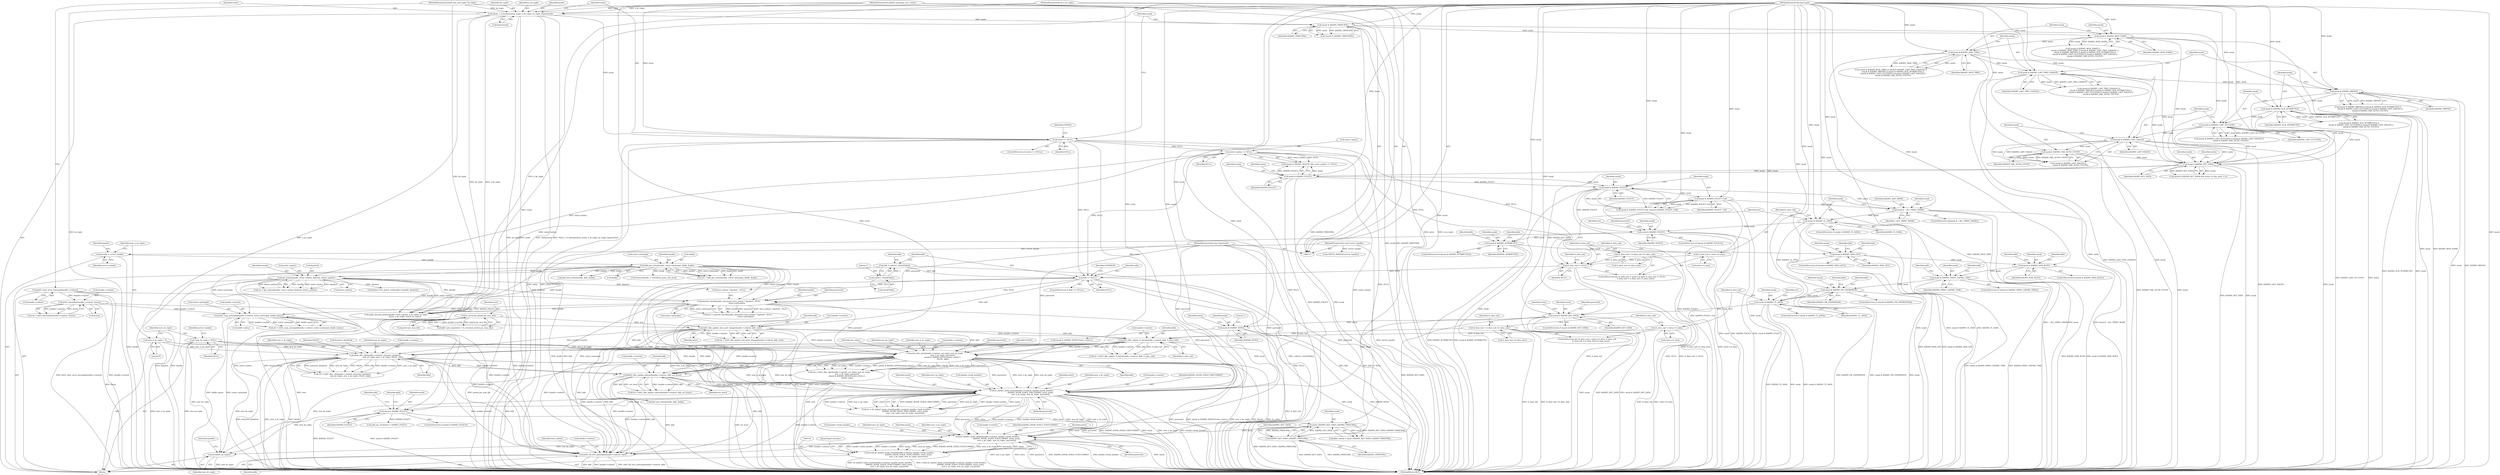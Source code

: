 digraph "0_krb5_e1caf6fb74981da62039846931ebdffed71309d1@API" {
"1000719" [label="(Call,k5_kadm5_hook_create(handle->context, handle->hook_handles,\n                                KADM5_HOOK_STAGE_POSTCOMMIT, entry, mask,\n                                new_n_ks_tuple, new_ks_tuple, password))"];
"1000663" [label="(Call,k5_kadm5_hook_create(handle->context, handle->hook_handles,\n                               KADM5_HOOK_STAGE_PRECOMMIT, entry, mask,\n                               new_n_ks_tuple, new_ks_tuple, password))"];
"1000652" [label="(Call,krb5_dbe_update_mkvno(handle->context, kdb, act_kvno))"];
"1000637" [label="(Call,krb5_dbe_crk(handle->context, &master_keyblock,\n                           new_ks_tuple, new_n_ks_tuple, FALSE, kdb))"];
"1000562" [label="(Call,krb5_dbe_update_tl_data(handle->context, kdb, tl_data_tail))"];
"1000535" [label="(Call,krb5_dbe_update_last_pwd_change(handle->context, kdb, now))"];
"1000518" [label="(Call,krb5_copy_principal(handle->context, entry->principal, &kdb->princ))"];
"1000362" [label="(Call,krb5_timeofday(handle->context, &now))"];
"1000151" [label="(Call,krb5_clear_error_message(handle->context))"];
"1000345" [label="(Call,passwd_check(handle, password, have_polent ? &polent : NULL,\n                           entry->principal))"];
"1000328" [label="(Call,get_policy(handle, entry->policy, &polent, &have_polent))"];
"1000277" [label="(Call,kdb_get_entry(handle, entry->principal, &kdb, &adb))"];
"1000136" [label="(Call,handle = server_handle)"];
"1000118" [label="(MethodParameterIn,void *server_handle)"];
"1000224" [label="(Call,entry->policy == NULL)"];
"1000163" [label="(Call,entry == NULL)"];
"1000155" [label="(Call,check_1_6_dummy(entry, mask, n_ks_tuple, ks_tuple, &password))"];
"1000119" [label="(MethodParameterIn,kadm5_principal_ent_t entry)"];
"1000120" [label="(MethodParameterIn,long mask)"];
"1000121" [label="(MethodParameterIn,int n_ks_tuple)"];
"1000122" [label="(MethodParameterIn,krb5_key_salt_tuple *ks_tuple)"];
"1000123" [label="(MethodParameterIn,char *password)"];
"1000310" [label="(Call,kdb == NULL)"];
"1000302" [label="(Call,kdb = calloc(1, sizeof(*kdb)))"];
"1000304" [label="(Call,calloc(1, sizeof(*kdb)))"];
"1000258" [label="(Call,tl_data_tail != NULL)"];
"1000253" [label="(Call,tl_data_tail = entry->tl_data)"];
"1000261" [label="(Call,tl_data_tail = tl_data_tail->tl_data_next)"];
"1000479" [label="(Call,ts_incr(now, polent.pw_max_life))"];
"1000554" [label="(Call,tl_data_tail = tl_data_tail->tl_data_next)"];
"1000548" [label="(Call,tl_data_tail = entry->tl_data)"];
"1000146" [label="(Call,*new_ks_tuple = NULL)"];
"1000142" [label="(Call,new_n_ks_tuple = 0)"];
"1000615" [label="(Call,krb5_dbe_cpw(handle->context, act_mkey, new_ks_tuple,\n                           new_n_ks_tuple, password,\n                           (mask & KADM5_KVNO)?entry->kvno:1,\n                           FALSE, kdb))"];
"1000599" [label="(Call,mask & KADM5_KEY_DATA)"];
"1000543" [label="(Call,mask & KADM5_TL_DATA)"];
"1000491" [label="(Call,mask & KADM5_PW_EXPIRATION)"];
"1000443" [label="(Call,mask & KADM5_PRINC_EXPIRE_TIME)"];
"1000422" [label="(Call,mask & KADM5_MAX_RLIFE)"];
"1000401" [label="(Call,mask & KADM5_MAX_LIFE)"];
"1000380" [label="(Call,mask & KADM5_ATTRIBUTES)"];
"1000322" [label="(Call,mask & KADM5_POLICY)"];
"1000248" [label="(Call,mask & KADM5_TL_DATA)"];
"1000242" [label="(Call,mask & ~ALL_PRINC_MASK)"];
"1000236" [label="(Call,mask & KADM5_POLICY_CLR)"];
"1000233" [label="(Call,mask & KADM5_POLICY)"];
"1000221" [label="(Call,mask & KADM5_POLICY)"];
"1000209" [label="(Call,mask & KADM5_KEY_DATA)"];
"1000187" [label="(Call,mask & KADM5_MKVNO)"];
"1000183" [label="(Call,mask & KADM5_LAST_PWD_CHANGE)"];
"1000179" [label="(Call,mask & KADM5_MOD_TIME)"];
"1000175" [label="(Call,mask & KADM5_MOD_NAME)"];
"1000171" [label="(Call,mask & KADM5_PRINCIPAL)"];
"1000199" [label="(Call,mask & KADM5_LAST_FAILED)"];
"1000195" [label="(Call,mask & KADM5_LAST_SUCCESS)"];
"1000191" [label="(Call,mask & KADM5_AUX_ATTRIBUTES)"];
"1000202" [label="(Call,mask & KADM5_FAIL_AUTH_COUNT)"];
"1000624" [label="(Call,mask & KADM5_KVNO)"];
"1000705" [label="(Call,mask | KADM5_KEY_DATA | KADM5_PRINCIPAL)"];
"1000685" [label="(Call,mask & KADM5_POLICY)"];
"1000707" [label="(Call,KADM5_KEY_DATA | KADM5_PRINCIPAL)"];
"1000717" [label="(Call,(void) k5_kadm5_hook_create(handle->context, handle->hook_handles,\n                                KADM5_HOOK_STAGE_POSTCOMMIT, entry, mask,\n                                new_n_ks_tuple, new_ks_tuple, password))"];
"1000733" [label="(Call,free(new_ks_tuple))"];
"1000735" [label="(Call,krb5_db_free_principal(handle->context, kdb))"];
"1000136" [label="(Call,handle = server_handle)"];
"1000653" [label="(Call,handle->context)"];
"1000422" [label="(Call,mask & KADM5_MAX_RLIFE)"];
"1000180" [label="(Identifier,mask)"];
"1000645" [label="(Identifier,FALSE)"];
"1000200" [label="(Identifier,mask)"];
"1000242" [label="(Call,mask & ~ALL_PRINC_MASK)"];
"1000171" [label="(Call,mask & KADM5_PRINCIPAL)"];
"1000226" [label="(Identifier,entry)"];
"1000232" [label="(Call,(mask & KADM5_POLICY) && (mask & KADM5_POLICY_CLR))"];
"1000322" [label="(Call,mask & KADM5_POLICY)"];
"1000327" [label="(Identifier,ret)"];
"1000444" [label="(Identifier,mask)"];
"1000540" [label="(Identifier,now)"];
"1000641" [label="(Call,&master_keyblock)"];
"1000556" [label="(Call,tl_data_tail->tl_data_next)"];
"1000555" [label="(Identifier,tl_data_tail)"];
"1000177" [label="(Identifier,KADM5_MOD_NAME)"];
"1000479" [label="(Call,ts_incr(now, polent.pw_max_life))"];
"1000362" [label="(Call,krb5_timeofday(handle->context, &now))"];
"1000664" [label="(Call,handle->context)"];
"1000191" [label="(Call,mask & KADM5_AUX_ATTRIBUTES)"];
"1000262" [label="(Identifier,tl_data_tail)"];
"1000241" [label="(ControlStructure,if((mask & ~ALL_PRINC_MASK)))"];
"1000703" [label="(Identifier,kdb)"];
"1000544" [label="(Identifier,mask)"];
"1000717" [label="(Call,(void) k5_kadm5_hook_create(handle->context, handle->hook_handles,\n                                KADM5_HOOK_STAGE_POSTCOMMIT, entry, mask,\n                                new_n_ks_tuple, new_ks_tuple, password))"];
"1000670" [label="(Identifier,KADM5_HOOK_STAGE_PRECOMMIT)"];
"1000402" [label="(Identifier,mask)"];
"1000643" [label="(Identifier,new_ks_tuple)"];
"1000243" [label="(Identifier,mask)"];
"1000563" [label="(Call,handle->context)"];
"1000224" [label="(Call,entry->policy == NULL)"];
"1000270" [label="(Identifier,tl_data_tail)"];
"1000573" [label="(Call,apply_keysalt_policy(handle, entry->policy, n_ks_tuple, ks_tuple,\n                               &new_n_ks_tuple, &new_ks_tuple))"];
"1000253" [label="(Call,tl_data_tail = entry->tl_data)"];
"1000147" [label="(Identifier,new_ks_tuple)"];
"1000646" [label="(Identifier,kdb)"];
"1000341" [label="(Identifier,password)"];
"1000326" [label="(Call,ret = get_policy(handle, entry->policy, &polent, &have_polent))"];
"1000247" [label="(ControlStructure,if (mask & KADM5_TL_DATA))"];
"1000360" [label="(Call,ret = krb5_timeofday(handle->context, &now))"];
"1000282" [label="(Call,&kdb)"];
"1000157" [label="(Identifier,mask)"];
"1000381" [label="(Identifier,mask)"];
"1000545" [label="(Identifier,KADM5_TL_DATA)"];
"1000220" [label="(Call,(mask & KADM5_POLICY) && entry->policy == NULL)"];
"1000379" [label="(ControlStructure,if ((mask & KADM5_ATTRIBUTES)))"];
"1000324" [label="(Identifier,KADM5_POLICY)"];
"1000686" [label="(Identifier,mask)"];
"1000496" [label="(Identifier,kdb)"];
"1000616" [label="(Call,handle->context)"];
"1000292" [label="(Call,kdb_free_entry(handle, kdb, &adb))"];
"1000652" [label="(Call,krb5_dbe_update_mkvno(handle->context, kdb, act_kvno))"];
"1000727" [label="(Identifier,entry)"];
"1000284" [label="(Call,&adb)"];
"1000137" [label="(Identifier,handle)"];
"1000475" [label="(Call,kdb->pw_expiration = ts_incr(now, polent.pw_max_life))"];
"1000550" [label="(Call,entry->tl_data)"];
"1000493" [label="(Identifier,KADM5_PW_EXPIRATION)"];
"1000442" [label="(ControlStructure,if ((mask & KADM5_PRINC_EXPIRE_TIME)))"];
"1000406" [label="(Identifier,kdb)"];
"1000173" [label="(Identifier,KADM5_PRINCIPAL)"];
"1000302" [label="(Call,kdb = calloc(1, sizeof(*kdb)))"];
"1000615" [label="(Call,krb5_dbe_cpw(handle->context, act_mkey, new_ks_tuple,\n                           new_n_ks_tuple, password,\n                           (mask & KADM5_KVNO)?entry->kvno:1,\n                           FALSE, kdb))"];
"1000195" [label="(Call,mask & KADM5_LAST_SUCCESS)"];
"1000156" [label="(Identifier,entry)"];
"1000309" [label="(ControlStructure,if (kdb == NULL))"];
"1000385" [label="(Identifier,kdb)"];
"1000626" [label="(Identifier,KADM5_KVNO)"];
"1000741" [label="(Identifier,have_polent)"];
"1000622" [label="(Identifier,password)"];
"1000448" [label="(Identifier,kdb)"];
"1000279" [label="(Call,entry->principal)"];
"1000567" [label="(Identifier,tl_data_tail)"];
"1000632" [label="(Identifier,kdb)"];
"1000687" [label="(Identifier,KADM5_POLICY)"];
"1000542" [label="(ControlStructure,if (mask & KADM5_TL_DATA))"];
"1000222" [label="(Identifier,mask)"];
"1000723" [label="(Call,handle->hook_handles)"];
"1000730" [label="(Identifier,new_ks_tuple)"];
"1000705" [label="(Call,mask | KADM5_KEY_DATA | KADM5_PRINCIPAL)"];
"1000185" [label="(Identifier,KADM5_LAST_PWD_CHANGE)"];
"1000728" [label="(Identifier,mask)"];
"1000181" [label="(Identifier,KADM5_MOD_TIME)"];
"1000709" [label="(Identifier,KADM5_PRINCIPAL)"];
"1000414" [label="(Identifier,kdb)"];
"1000701" [label="(Call,kdb->mask = mask | KADM5_KEY_DATA | KADM5_PRINCIPAL)"];
"1000119" [label="(MethodParameterIn,kadm5_principal_ent_t entry)"];
"1000164" [label="(Identifier,entry)"];
"1000170" [label="(Call,!(mask & KADM5_PRINCIPAL))"];
"1000706" [label="(Identifier,mask)"];
"1000246" [label="(Identifier,KADM5_BAD_MASK)"];
"1000255" [label="(Call,entry->tl_data)"];
"1000249" [label="(Identifier,mask)"];
"1000201" [label="(Identifier,KADM5_LAST_FAILED)"];
"1000729" [label="(Identifier,new_n_ks_tuple)"];
"1000599" [label="(Call,mask & KADM5_KEY_DATA)"];
"1000187" [label="(Call,mask & KADM5_MKVNO)"];
"1000553" [label="(Identifier,tl_data_tail)"];
"1000572" [label="(Identifier,ret)"];
"1000734" [label="(Identifier,new_ks_tuple)"];
"1000123" [label="(MethodParameterIn,char *password)"];
"1000492" [label="(Identifier,mask)"];
"1000720" [label="(Call,handle->context)"];
"1000672" [label="(Identifier,mask)"];
"1000685" [label="(Call,mask & KADM5_POLICY)"];
"1000525" [label="(Call,&kdb->princ)"];
"1000435" [label="(Identifier,kdb)"];
"1000233" [label="(Call,mask & KADM5_POLICY)"];
"1000192" [label="(Identifier,mask)"];
"1000244" [label="(Identifier,~ALL_PRINC_MASK)"];
"1000481" [label="(Call,polent.pw_max_life)"];
"1000598" [label="(ControlStructure,if (mask & KADM5_KEY_DATA))"];
"1000674" [label="(Identifier,new_ks_tuple)"];
"1000490" [label="(ControlStructure,if ((mask & KADM5_PW_EXPIRATION)))"];
"1000146" [label="(Call,*new_ks_tuple = NULL)"];
"1000624" [label="(Call,mask & KADM5_KVNO)"];
"1000611" [label="(Identifier,password)"];
"1000346" [label="(Identifier,handle)"];
"1000276" [label="(Identifier,ret)"];
"1000190" [label="(Call,(mask & KADM5_AUX_ATTRIBUTES) ||\n       (mask & KADM5_LAST_SUCCESS) || (mask & KADM5_LAST_FAILED) ||\n       (mask & KADM5_FAIL_AUTH_COUNT))"];
"1000234" [label="(Identifier,mask)"];
"1000261" [label="(Call,tl_data_tail = tl_data_tail->tl_data_next)"];
"1000202" [label="(Call,mask & KADM5_FAIL_AUTH_COUNT)"];
"1000209" [label="(Call,mask & KADM5_KEY_DATA)"];
"1000122" [label="(MethodParameterIn,krb5_key_salt_tuple *ks_tuple)"];
"1000400" [label="(ControlStructure,if ((mask & KADM5_MAX_LIFE)))"];
"1000149" [label="(Call,CHECK_HANDLE(server_handle))"];
"1000210" [label="(Identifier,mask)"];
"1000667" [label="(Call,handle->hook_handles)"];
"1000182" [label="(Call,(mask & KADM5_LAST_PWD_CHANGE) ||\n       (mask & KADM5_MKVNO) || (mask & KADM5_AUX_ATTRIBUTES) ||\n       (mask & KADM5_LAST_SUCCESS) || (mask & KADM5_LAST_FAILED) ||\n       (mask & KADM5_FAIL_AUTH_COUNT))"];
"1000172" [label="(Identifier,mask)"];
"1000628" [label="(Identifier,entry)"];
"1000345" [label="(Call,passwd_check(handle, password, have_polent ? &polent : NULL,\n                           entry->principal))"];
"1000184" [label="(Identifier,mask)"];
"1000503" [label="(Identifier,kdb)"];
"1000335" [label="(Call,&have_polent)"];
"1000225" [label="(Call,entry->policy)"];
"1000547" [label="(ControlStructure,for (tl_data_tail = entry->tl_data; tl_data_tail;\n             tl_data_tail = tl_data_tail->tl_data_next))"];
"1000707" [label="(Call,KADM5_KEY_DATA | KADM5_PRINCIPAL)"];
"1000443" [label="(Call,mask & KADM5_PRINC_EXPIRE_TIME)"];
"1000183" [label="(Call,mask & KADM5_LAST_PWD_CHANGE)"];
"1000518" [label="(Call,krb5_copy_principal(handle->context, entry->principal, &kdb->princ))"];
"1000304" [label="(Call,calloc(1, sizeof(*kdb)))"];
"1000536" [label="(Call,handle->context)"];
"1000382" [label="(Identifier,KADM5_ATTRIBUTES)"];
"1000223" [label="(Identifier,KADM5_POLICY)"];
"1000380" [label="(Call,mask & KADM5_ATTRIBUTES)"];
"1000263" [label="(Call,tl_data_tail->tl_data_next)"];
"1000211" [label="(Identifier,KADM5_KEY_DATA)"];
"1000329" [label="(Identifier,handle)"];
"1000533" [label="(Call,ret = krb5_dbe_update_last_pwd_change(handle->context, kdb, now))"];
"1000278" [label="(Identifier,handle)"];
"1000259" [label="(Identifier,tl_data_tail)"];
"1000456" [label="(Identifier,kdb)"];
"1000566" [label="(Identifier,kdb)"];
"1000554" [label="(Call,tl_data_tail = tl_data_tail->tl_data_next)"];
"1000159" [label="(Identifier,ks_tuple)"];
"1000631" [label="(Identifier,FALSE)"];
"1000601" [label="(Identifier,KADM5_KEY_DATA)"];
"1000625" [label="(Identifier,mask)"];
"1000732" [label="(JumpTarget,cleanup:)"];
"1000427" [label="(Identifier,kdb)"];
"1000708" [label="(Identifier,KADM5_KEY_DATA)"];
"1000638" [label="(Call,handle->context)"];
"1000606" [label="(Identifier,entry)"];
"1000661" [label="(Call,ret = k5_kadm5_hook_create(handle->context, handle->hook_handles,\n                               KADM5_HOOK_STAGE_PRECOMMIT, entry, mask,\n                               new_n_ks_tuple, new_ks_tuple, password))"];
"1000311" [label="(Identifier,kdb)"];
"1000167" [label="(Identifier,EINVAL)"];
"1000198" [label="(Call,(mask & KADM5_LAST_FAILED) ||\n       (mask & KADM5_FAIL_AUTH_COUNT))"];
"1000214" [label="(Identifier,entry)"];
"1000421" [label="(ControlStructure,if (mask & KADM5_MAX_RLIFE))"];
"1000619" [label="(Identifier,act_mkey)"];
"1000671" [label="(Identifier,entry)"];
"1000519" [label="(Call,handle->context)"];
"1000120" [label="(MethodParameterIn,long mask)"];
"1000138" [label="(Identifier,server_handle)"];
"1000258" [label="(Call,tl_data_tail != NULL)"];
"1000522" [label="(Call,entry->principal)"];
"1000178" [label="(Call,(mask & KADM5_MOD_TIME) || (mask & KADM5_LAST_PWD_CHANGE) ||\n       (mask & KADM5_MKVNO) || (mask & KADM5_AUX_ATTRIBUTES) ||\n       (mask & KADM5_LAST_SUCCESS) || (mask & KADM5_LAST_FAILED) ||\n       (mask & KADM5_FAIL_AUTH_COUNT))"];
"1000731" [label="(Identifier,password)"];
"1000148" [label="(Identifier,NULL)"];
"1000737" [label="(Identifier,handle)"];
"1000186" [label="(Call,(mask & KADM5_MKVNO) || (mask & KADM5_AUX_ATTRIBUTES) ||\n       (mask & KADM5_LAST_SUCCESS) || (mask & KADM5_LAST_FAILED) ||\n       (mask & KADM5_FAIL_AUTH_COUNT))"];
"1000151" [label="(Call,krb5_clear_error_message(handle->context))"];
"1000548" [label="(Call,tl_data_tail = entry->tl_data)"];
"1000401" [label="(Call,mask & KADM5_MAX_LIFE)"];
"1000305" [label="(Literal,1)"];
"1000516" [label="(Call,ret = krb5_copy_principal(handle->context, entry->principal, &kdb->princ))"];
"1000600" [label="(Identifier,mask)"];
"1000644" [label="(Identifier,new_n_ks_tuple)"];
"1000684" [label="(ControlStructure,if (mask & KADM5_POLICY))"];
"1000675" [label="(Identifier,password)"];
"1000673" [label="(Identifier,new_n_ks_tuple)"];
"1000236" [label="(Call,mask & KADM5_POLICY_CLR)"];
"1000650" [label="(Call,ret = krb5_dbe_update_mkvno(handle->context, kdb, act_kvno))"];
"1000160" [label="(Call,&password)"];
"1000260" [label="(Identifier,NULL)"];
"1000250" [label="(Identifier,KADM5_TL_DATA)"];
"1000197" [label="(Identifier,KADM5_LAST_SUCCESS)"];
"1000562" [label="(Call,krb5_dbe_update_tl_data(handle->context, kdb, tl_data_tail))"];
"1000348" [label="(Call,have_polent ? &polent : NULL)"];
"1000199" [label="(Call,mask & KADM5_LAST_FAILED)"];
"1000560" [label="(Call,ret = krb5_dbe_update_tl_data(handle->context, kdb, tl_data_tail))"];
"1000393" [label="(Identifier,kdb)"];
"1000277" [label="(Call,kdb_get_entry(handle, entry->principal, &kdb, &adb))"];
"1000630" [label="(Literal,1)"];
"1000635" [label="(Call,ret = krb5_dbe_crk(handle->context, &master_keyblock,\n                           new_ks_tuple, new_n_ks_tuple, FALSE, kdb))"];
"1000252" [label="(ControlStructure,for (tl_data_tail = entry->tl_data; tl_data_tail != NULL;\n             tl_data_tail = tl_data_tail->tl_data_next))"];
"1000347" [label="(Identifier,password)"];
"1000480" [label="(Identifier,now)"];
"1000323" [label="(Identifier,mask)"];
"1000204" [label="(Identifier,KADM5_FAIL_AUTH_COUNT)"];
"1000689" [label="(Call,adb.aux_attributes = KADM5_POLICY)"];
"1000303" [label="(Identifier,kdb)"];
"1000539" [label="(Identifier,kdb)"];
"1000637" [label="(Call,krb5_dbe_crk(handle->context, &master_keyblock,\n                           new_ks_tuple, new_n_ks_tuple, FALSE, kdb))"];
"1000228" [label="(Identifier,NULL)"];
"1000150" [label="(Identifier,server_handle)"];
"1000620" [label="(Identifier,new_ks_tuple)"];
"1000165" [label="(Identifier,NULL)"];
"1000162" [label="(ControlStructure,if (entry == NULL))"];
"1000445" [label="(Identifier,KADM5_PRINC_EXPIRE_TIME)"];
"1000312" [label="(Identifier,NULL)"];
"1000317" [label="(Identifier,adb)"];
"1000736" [label="(Call,handle->context)"];
"1000656" [label="(Identifier,kdb)"];
"1000194" [label="(Call,(mask & KADM5_LAST_SUCCESS) || (mask & KADM5_LAST_FAILED) ||\n       (mask & KADM5_FAIL_AUTH_COUNT))"];
"1000739" [label="(Identifier,kdb)"];
"1000176" [label="(Identifier,mask)"];
"1000726" [label="(Identifier,KADM5_HOOK_STAGE_POSTCOMMIT)"];
"1000663" [label="(Call,k5_kadm5_hook_create(handle->context, handle->hook_handles,\n                               KADM5_HOOK_STAGE_PRECOMMIT, entry, mask,\n                               new_n_ks_tuple, new_ks_tuple, password))"];
"1000124" [label="(Block,)"];
"1000623" [label="(Call,(mask & KADM5_KVNO)?entry->kvno:1)"];
"1000143" [label="(Identifier,new_n_ks_tuple)"];
"1000712" [label="(Call,kdb_put_entry(handle, kdb, &adb))"];
"1000179" [label="(Call,mask & KADM5_MOD_TIME)"];
"1000163" [label="(Call,entry == NULL)"];
"1000235" [label="(Identifier,KADM5_POLICY)"];
"1000158" [label="(Identifier,n_ks_tuple)"];
"1000330" [label="(Call,entry->policy)"];
"1000189" [label="(Identifier,KADM5_MKVNO)"];
"1000254" [label="(Identifier,tl_data_tail)"];
"1000174" [label="(Call,(mask & KADM5_MOD_NAME) ||\n       (mask & KADM5_MOD_TIME) || (mask & KADM5_LAST_PWD_CHANGE) ||\n       (mask & KADM5_MKVNO) || (mask & KADM5_AUX_ATTRIBUTES) ||\n       (mask & KADM5_LAST_SUCCESS) || (mask & KADM5_LAST_FAILED) ||\n       (mask & KADM5_FAIL_AUTH_COUNT))"];
"1000155" [label="(Call,check_1_6_dummy(entry, mask, n_ks_tuple, ks_tuple, &password))"];
"1000535" [label="(Call,krb5_dbe_update_last_pwd_change(handle->context, kdb, now))"];
"1000221" [label="(Call,mask & KADM5_POLICY)"];
"1000306" [label="(Call,sizeof(*kdb))"];
"1000121" [label="(MethodParameterIn,int n_ks_tuple)"];
"1000744" [label="(Call,kadm5_free_policy_ent(handle->lhandle, &polent))"];
"1000196" [label="(Identifier,mask)"];
"1000752" [label="(MethodReturn,RET)"];
"1000237" [label="(Identifier,mask)"];
"1000691" [label="(Identifier,adb)"];
"1000621" [label="(Identifier,new_n_ks_tuple)"];
"1000423" [label="(Identifier,mask)"];
"1000353" [label="(Call,entry->principal)"];
"1000175" [label="(Call,mask & KADM5_MOD_NAME)"];
"1000613" [label="(Call,ret = krb5_dbe_cpw(handle->context, act_mkey, new_ks_tuple,\n                           new_n_ks_tuple, password,\n                           (mask & KADM5_KVNO)?entry->kvno:1,\n                           FALSE, kdb))"];
"1000188" [label="(Identifier,mask)"];
"1000315" [label="(Call,memset(&adb, 0, sizeof(osa_princ_ent_rec)))"];
"1000333" [label="(Call,&polent)"];
"1000238" [label="(Identifier,KADM5_POLICY_CLR)"];
"1000142" [label="(Call,new_n_ks_tuple = 0)"];
"1000735" [label="(Call,krb5_db_free_principal(handle->context, kdb))"];
"1000248" [label="(Call,mask & KADM5_TL_DATA)"];
"1000733" [label="(Call,free(new_ks_tuple))"];
"1000343" [label="(Call,ret = passwd_check(handle, password, have_polent ? &polent : NULL,\n                           entry->principal))"];
"1000491" [label="(Call,mask & KADM5_PW_EXPIRATION)"];
"1000193" [label="(Identifier,KADM5_AUX_ATTRIBUTES)"];
"1000363" [label="(Call,handle->context)"];
"1000424" [label="(Identifier,KADM5_MAX_RLIFE)"];
"1000275" [label="(Call,ret = kdb_get_entry(handle, entry->principal, &kdb, &adb))"];
"1000543" [label="(Call,mask & KADM5_TL_DATA)"];
"1000719" [label="(Call,k5_kadm5_hook_create(handle->context, handle->hook_handles,\n                                KADM5_HOOK_STAGE_POSTCOMMIT, entry, mask,\n                                new_n_ks_tuple, new_ks_tuple, password))"];
"1000208" [label="(Call,(mask & KADM5_KEY_DATA) && entry->n_key_data != 0)"];
"1000657" [label="(Identifier,act_kvno)"];
"1000549" [label="(Identifier,tl_data_tail)"];
"1000203" [label="(Identifier,mask)"];
"1000328" [label="(Call,get_policy(handle, entry->policy, &polent, &have_polent))"];
"1000314" [label="(Identifier,ENOMEM)"];
"1000403" [label="(Identifier,KADM5_MAX_LIFE)"];
"1000310" [label="(Call,kdb == NULL)"];
"1000366" [label="(Call,&now)"];
"1000118" [label="(MethodParameterIn,void *server_handle)"];
"1000144" [label="(Literal,0)"];
"1000321" [label="(ControlStructure,if ((mask & KADM5_POLICY)))"];
"1000152" [label="(Call,handle->context)"];
"1000719" -> "1000717"  [label="AST: "];
"1000719" -> "1000731"  [label="CFG: "];
"1000720" -> "1000719"  [label="AST: "];
"1000723" -> "1000719"  [label="AST: "];
"1000726" -> "1000719"  [label="AST: "];
"1000727" -> "1000719"  [label="AST: "];
"1000728" -> "1000719"  [label="AST: "];
"1000729" -> "1000719"  [label="AST: "];
"1000730" -> "1000719"  [label="AST: "];
"1000731" -> "1000719"  [label="AST: "];
"1000717" -> "1000719"  [label="CFG: "];
"1000719" -> "1000752"  [label="DDG: new_n_ks_tuple"];
"1000719" -> "1000752"  [label="DDG: entry"];
"1000719" -> "1000752"  [label="DDG: password"];
"1000719" -> "1000752"  [label="DDG: KADM5_HOOK_STAGE_POSTCOMMIT"];
"1000719" -> "1000752"  [label="DDG: handle->hook_handles"];
"1000719" -> "1000752"  [label="DDG: mask"];
"1000719" -> "1000717"  [label="DDG: handle->hook_handles"];
"1000719" -> "1000717"  [label="DDG: handle->context"];
"1000719" -> "1000717"  [label="DDG: mask"];
"1000719" -> "1000717"  [label="DDG: new_ks_tuple"];
"1000719" -> "1000717"  [label="DDG: KADM5_HOOK_STAGE_POSTCOMMIT"];
"1000719" -> "1000717"  [label="DDG: new_n_ks_tuple"];
"1000719" -> "1000717"  [label="DDG: password"];
"1000719" -> "1000717"  [label="DDG: entry"];
"1000663" -> "1000719"  [label="DDG: handle->context"];
"1000663" -> "1000719"  [label="DDG: handle->hook_handles"];
"1000663" -> "1000719"  [label="DDG: entry"];
"1000663" -> "1000719"  [label="DDG: new_n_ks_tuple"];
"1000663" -> "1000719"  [label="DDG: new_ks_tuple"];
"1000663" -> "1000719"  [label="DDG: password"];
"1000119" -> "1000719"  [label="DDG: entry"];
"1000705" -> "1000719"  [label="DDG: mask"];
"1000120" -> "1000719"  [label="DDG: mask"];
"1000123" -> "1000719"  [label="DDG: password"];
"1000719" -> "1000733"  [label="DDG: new_ks_tuple"];
"1000719" -> "1000735"  [label="DDG: handle->context"];
"1000663" -> "1000661"  [label="AST: "];
"1000663" -> "1000675"  [label="CFG: "];
"1000664" -> "1000663"  [label="AST: "];
"1000667" -> "1000663"  [label="AST: "];
"1000670" -> "1000663"  [label="AST: "];
"1000671" -> "1000663"  [label="AST: "];
"1000672" -> "1000663"  [label="AST: "];
"1000673" -> "1000663"  [label="AST: "];
"1000674" -> "1000663"  [label="AST: "];
"1000675" -> "1000663"  [label="AST: "];
"1000661" -> "1000663"  [label="CFG: "];
"1000663" -> "1000752"  [label="DDG: mask"];
"1000663" -> "1000752"  [label="DDG: password"];
"1000663" -> "1000752"  [label="DDG: KADM5_HOOK_STAGE_PRECOMMIT"];
"1000663" -> "1000752"  [label="DDG: entry"];
"1000663" -> "1000752"  [label="DDG: new_n_ks_tuple"];
"1000663" -> "1000752"  [label="DDG: handle->hook_handles"];
"1000663" -> "1000661"  [label="DDG: KADM5_HOOK_STAGE_PRECOMMIT"];
"1000663" -> "1000661"  [label="DDG: password"];
"1000663" -> "1000661"  [label="DDG: new_ks_tuple"];
"1000663" -> "1000661"  [label="DDG: handle->hook_handles"];
"1000663" -> "1000661"  [label="DDG: mask"];
"1000663" -> "1000661"  [label="DDG: handle->context"];
"1000663" -> "1000661"  [label="DDG: new_n_ks_tuple"];
"1000663" -> "1000661"  [label="DDG: entry"];
"1000652" -> "1000663"  [label="DDG: handle->context"];
"1000163" -> "1000663"  [label="DDG: entry"];
"1000119" -> "1000663"  [label="DDG: entry"];
"1000599" -> "1000663"  [label="DDG: mask"];
"1000624" -> "1000663"  [label="DDG: mask"];
"1000120" -> "1000663"  [label="DDG: mask"];
"1000637" -> "1000663"  [label="DDG: new_n_ks_tuple"];
"1000637" -> "1000663"  [label="DDG: new_ks_tuple"];
"1000615" -> "1000663"  [label="DDG: new_n_ks_tuple"];
"1000615" -> "1000663"  [label="DDG: new_ks_tuple"];
"1000615" -> "1000663"  [label="DDG: password"];
"1000142" -> "1000663"  [label="DDG: new_n_ks_tuple"];
"1000146" -> "1000663"  [label="DDG: new_ks_tuple"];
"1000345" -> "1000663"  [label="DDG: password"];
"1000123" -> "1000663"  [label="DDG: password"];
"1000663" -> "1000685"  [label="DDG: mask"];
"1000663" -> "1000733"  [label="DDG: new_ks_tuple"];
"1000663" -> "1000735"  [label="DDG: handle->context"];
"1000652" -> "1000650"  [label="AST: "];
"1000652" -> "1000657"  [label="CFG: "];
"1000653" -> "1000652"  [label="AST: "];
"1000656" -> "1000652"  [label="AST: "];
"1000657" -> "1000652"  [label="AST: "];
"1000650" -> "1000652"  [label="CFG: "];
"1000652" -> "1000752"  [label="DDG: act_kvno"];
"1000652" -> "1000650"  [label="DDG: handle->context"];
"1000652" -> "1000650"  [label="DDG: kdb"];
"1000652" -> "1000650"  [label="DDG: act_kvno"];
"1000637" -> "1000652"  [label="DDG: handle->context"];
"1000637" -> "1000652"  [label="DDG: kdb"];
"1000562" -> "1000652"  [label="DDG: handle->context"];
"1000562" -> "1000652"  [label="DDG: kdb"];
"1000615" -> "1000652"  [label="DDG: handle->context"];
"1000615" -> "1000652"  [label="DDG: kdb"];
"1000535" -> "1000652"  [label="DDG: handle->context"];
"1000535" -> "1000652"  [label="DDG: kdb"];
"1000652" -> "1000712"  [label="DDG: kdb"];
"1000652" -> "1000735"  [label="DDG: handle->context"];
"1000652" -> "1000735"  [label="DDG: kdb"];
"1000637" -> "1000635"  [label="AST: "];
"1000637" -> "1000646"  [label="CFG: "];
"1000638" -> "1000637"  [label="AST: "];
"1000641" -> "1000637"  [label="AST: "];
"1000643" -> "1000637"  [label="AST: "];
"1000644" -> "1000637"  [label="AST: "];
"1000645" -> "1000637"  [label="AST: "];
"1000646" -> "1000637"  [label="AST: "];
"1000635" -> "1000637"  [label="CFG: "];
"1000637" -> "1000752"  [label="DDG: &master_keyblock"];
"1000637" -> "1000752"  [label="DDG: new_n_ks_tuple"];
"1000637" -> "1000752"  [label="DDG: FALSE"];
"1000637" -> "1000635"  [label="DDG: &master_keyblock"];
"1000637" -> "1000635"  [label="DDG: new_ks_tuple"];
"1000637" -> "1000635"  [label="DDG: FALSE"];
"1000637" -> "1000635"  [label="DDG: kdb"];
"1000637" -> "1000635"  [label="DDG: handle->context"];
"1000637" -> "1000635"  [label="DDG: new_n_ks_tuple"];
"1000562" -> "1000637"  [label="DDG: handle->context"];
"1000562" -> "1000637"  [label="DDG: kdb"];
"1000535" -> "1000637"  [label="DDG: handle->context"];
"1000535" -> "1000637"  [label="DDG: kdb"];
"1000146" -> "1000637"  [label="DDG: new_ks_tuple"];
"1000142" -> "1000637"  [label="DDG: new_n_ks_tuple"];
"1000637" -> "1000733"  [label="DDG: new_ks_tuple"];
"1000637" -> "1000735"  [label="DDG: handle->context"];
"1000637" -> "1000735"  [label="DDG: kdb"];
"1000562" -> "1000560"  [label="AST: "];
"1000562" -> "1000567"  [label="CFG: "];
"1000563" -> "1000562"  [label="AST: "];
"1000566" -> "1000562"  [label="AST: "];
"1000567" -> "1000562"  [label="AST: "];
"1000560" -> "1000562"  [label="CFG: "];
"1000562" -> "1000752"  [label="DDG: tl_data_tail"];
"1000562" -> "1000560"  [label="DDG: handle->context"];
"1000562" -> "1000560"  [label="DDG: kdb"];
"1000562" -> "1000560"  [label="DDG: tl_data_tail"];
"1000535" -> "1000562"  [label="DDG: handle->context"];
"1000535" -> "1000562"  [label="DDG: kdb"];
"1000554" -> "1000562"  [label="DDG: tl_data_tail"];
"1000548" -> "1000562"  [label="DDG: tl_data_tail"];
"1000562" -> "1000615"  [label="DDG: handle->context"];
"1000562" -> "1000615"  [label="DDG: kdb"];
"1000562" -> "1000735"  [label="DDG: handle->context"];
"1000562" -> "1000735"  [label="DDG: kdb"];
"1000535" -> "1000533"  [label="AST: "];
"1000535" -> "1000540"  [label="CFG: "];
"1000536" -> "1000535"  [label="AST: "];
"1000539" -> "1000535"  [label="AST: "];
"1000540" -> "1000535"  [label="AST: "];
"1000533" -> "1000535"  [label="CFG: "];
"1000535" -> "1000752"  [label="DDG: now"];
"1000535" -> "1000533"  [label="DDG: handle->context"];
"1000535" -> "1000533"  [label="DDG: kdb"];
"1000535" -> "1000533"  [label="DDG: now"];
"1000518" -> "1000535"  [label="DDG: handle->context"];
"1000310" -> "1000535"  [label="DDG: kdb"];
"1000479" -> "1000535"  [label="DDG: now"];
"1000535" -> "1000615"  [label="DDG: handle->context"];
"1000535" -> "1000615"  [label="DDG: kdb"];
"1000535" -> "1000735"  [label="DDG: handle->context"];
"1000535" -> "1000735"  [label="DDG: kdb"];
"1000518" -> "1000516"  [label="AST: "];
"1000518" -> "1000525"  [label="CFG: "];
"1000519" -> "1000518"  [label="AST: "];
"1000522" -> "1000518"  [label="AST: "];
"1000525" -> "1000518"  [label="AST: "];
"1000516" -> "1000518"  [label="CFG: "];
"1000518" -> "1000752"  [label="DDG: &kdb->princ"];
"1000518" -> "1000752"  [label="DDG: entry->principal"];
"1000518" -> "1000516"  [label="DDG: handle->context"];
"1000518" -> "1000516"  [label="DDG: entry->principal"];
"1000518" -> "1000516"  [label="DDG: &kdb->princ"];
"1000362" -> "1000518"  [label="DDG: handle->context"];
"1000345" -> "1000518"  [label="DDG: entry->principal"];
"1000277" -> "1000518"  [label="DDG: entry->principal"];
"1000518" -> "1000735"  [label="DDG: handle->context"];
"1000362" -> "1000360"  [label="AST: "];
"1000362" -> "1000366"  [label="CFG: "];
"1000363" -> "1000362"  [label="AST: "];
"1000366" -> "1000362"  [label="AST: "];
"1000360" -> "1000362"  [label="CFG: "];
"1000362" -> "1000752"  [label="DDG: &now"];
"1000362" -> "1000360"  [label="DDG: handle->context"];
"1000362" -> "1000360"  [label="DDG: &now"];
"1000151" -> "1000362"  [label="DDG: handle->context"];
"1000362" -> "1000735"  [label="DDG: handle->context"];
"1000151" -> "1000124"  [label="AST: "];
"1000151" -> "1000152"  [label="CFG: "];
"1000152" -> "1000151"  [label="AST: "];
"1000156" -> "1000151"  [label="CFG: "];
"1000151" -> "1000752"  [label="DDG: krb5_clear_error_message(handle->context)"];
"1000151" -> "1000752"  [label="DDG: handle->context"];
"1000151" -> "1000735"  [label="DDG: handle->context"];
"1000345" -> "1000343"  [label="AST: "];
"1000345" -> "1000353"  [label="CFG: "];
"1000346" -> "1000345"  [label="AST: "];
"1000347" -> "1000345"  [label="AST: "];
"1000348" -> "1000345"  [label="AST: "];
"1000353" -> "1000345"  [label="AST: "];
"1000343" -> "1000345"  [label="CFG: "];
"1000345" -> "1000752"  [label="DDG: entry->principal"];
"1000345" -> "1000752"  [label="DDG: have_polent ? &polent : NULL"];
"1000345" -> "1000752"  [label="DDG: password"];
"1000345" -> "1000752"  [label="DDG: handle"];
"1000345" -> "1000343"  [label="DDG: handle"];
"1000345" -> "1000343"  [label="DDG: password"];
"1000345" -> "1000343"  [label="DDG: have_polent ? &polent : NULL"];
"1000345" -> "1000343"  [label="DDG: entry->principal"];
"1000328" -> "1000345"  [label="DDG: handle"];
"1000328" -> "1000345"  [label="DDG: &polent"];
"1000277" -> "1000345"  [label="DDG: handle"];
"1000277" -> "1000345"  [label="DDG: entry->principal"];
"1000123" -> "1000345"  [label="DDG: password"];
"1000310" -> "1000345"  [label="DDG: NULL"];
"1000345" -> "1000573"  [label="DDG: handle"];
"1000345" -> "1000615"  [label="DDG: password"];
"1000328" -> "1000326"  [label="AST: "];
"1000328" -> "1000335"  [label="CFG: "];
"1000329" -> "1000328"  [label="AST: "];
"1000330" -> "1000328"  [label="AST: "];
"1000333" -> "1000328"  [label="AST: "];
"1000335" -> "1000328"  [label="AST: "];
"1000326" -> "1000328"  [label="CFG: "];
"1000328" -> "1000752"  [label="DDG: &polent"];
"1000328" -> "1000752"  [label="DDG: handle"];
"1000328" -> "1000752"  [label="DDG: entry->policy"];
"1000328" -> "1000752"  [label="DDG: &have_polent"];
"1000328" -> "1000326"  [label="DDG: handle"];
"1000328" -> "1000326"  [label="DDG: entry->policy"];
"1000328" -> "1000326"  [label="DDG: &polent"];
"1000328" -> "1000326"  [label="DDG: &have_polent"];
"1000277" -> "1000328"  [label="DDG: handle"];
"1000224" -> "1000328"  [label="DDG: entry->policy"];
"1000328" -> "1000348"  [label="DDG: &polent"];
"1000328" -> "1000573"  [label="DDG: handle"];
"1000328" -> "1000573"  [label="DDG: entry->policy"];
"1000328" -> "1000744"  [label="DDG: &polent"];
"1000277" -> "1000275"  [label="AST: "];
"1000277" -> "1000284"  [label="CFG: "];
"1000278" -> "1000277"  [label="AST: "];
"1000279" -> "1000277"  [label="AST: "];
"1000282" -> "1000277"  [label="AST: "];
"1000284" -> "1000277"  [label="AST: "];
"1000275" -> "1000277"  [label="CFG: "];
"1000277" -> "1000752"  [label="DDG: &kdb"];
"1000277" -> "1000752"  [label="DDG: &adb"];
"1000277" -> "1000752"  [label="DDG: handle"];
"1000277" -> "1000752"  [label="DDG: entry->principal"];
"1000277" -> "1000275"  [label="DDG: handle"];
"1000277" -> "1000275"  [label="DDG: entry->principal"];
"1000277" -> "1000275"  [label="DDG: &kdb"];
"1000277" -> "1000275"  [label="DDG: &adb"];
"1000136" -> "1000277"  [label="DDG: handle"];
"1000277" -> "1000292"  [label="DDG: handle"];
"1000277" -> "1000292"  [label="DDG: &adb"];
"1000277" -> "1000315"  [label="DDG: &adb"];
"1000277" -> "1000573"  [label="DDG: handle"];
"1000136" -> "1000124"  [label="AST: "];
"1000136" -> "1000138"  [label="CFG: "];
"1000137" -> "1000136"  [label="AST: "];
"1000138" -> "1000136"  [label="AST: "];
"1000143" -> "1000136"  [label="CFG: "];
"1000136" -> "1000752"  [label="DDG: handle"];
"1000118" -> "1000136"  [label="DDG: server_handle"];
"1000118" -> "1000117"  [label="AST: "];
"1000118" -> "1000752"  [label="DDG: server_handle"];
"1000118" -> "1000149"  [label="DDG: server_handle"];
"1000224" -> "1000220"  [label="AST: "];
"1000224" -> "1000228"  [label="CFG: "];
"1000225" -> "1000224"  [label="AST: "];
"1000228" -> "1000224"  [label="AST: "];
"1000220" -> "1000224"  [label="CFG: "];
"1000224" -> "1000752"  [label="DDG: entry->policy"];
"1000224" -> "1000752"  [label="DDG: NULL"];
"1000224" -> "1000220"  [label="DDG: entry->policy"];
"1000224" -> "1000220"  [label="DDG: NULL"];
"1000163" -> "1000224"  [label="DDG: NULL"];
"1000224" -> "1000258"  [label="DDG: NULL"];
"1000224" -> "1000310"  [label="DDG: NULL"];
"1000224" -> "1000573"  [label="DDG: entry->policy"];
"1000163" -> "1000162"  [label="AST: "];
"1000163" -> "1000165"  [label="CFG: "];
"1000164" -> "1000163"  [label="AST: "];
"1000165" -> "1000163"  [label="AST: "];
"1000167" -> "1000163"  [label="CFG: "];
"1000172" -> "1000163"  [label="CFG: "];
"1000163" -> "1000752"  [label="DDG: entry"];
"1000163" -> "1000752"  [label="DDG: entry == NULL"];
"1000163" -> "1000752"  [label="DDG: NULL"];
"1000155" -> "1000163"  [label="DDG: entry"];
"1000119" -> "1000163"  [label="DDG: entry"];
"1000163" -> "1000258"  [label="DDG: NULL"];
"1000163" -> "1000310"  [label="DDG: NULL"];
"1000155" -> "1000124"  [label="AST: "];
"1000155" -> "1000160"  [label="CFG: "];
"1000156" -> "1000155"  [label="AST: "];
"1000157" -> "1000155"  [label="AST: "];
"1000158" -> "1000155"  [label="AST: "];
"1000159" -> "1000155"  [label="AST: "];
"1000160" -> "1000155"  [label="AST: "];
"1000164" -> "1000155"  [label="CFG: "];
"1000155" -> "1000752"  [label="DDG: ks_tuple"];
"1000155" -> "1000752"  [label="DDG: mask"];
"1000155" -> "1000752"  [label="DDG: &password"];
"1000155" -> "1000752"  [label="DDG: check_1_6_dummy(entry, mask, n_ks_tuple, ks_tuple, &password)"];
"1000155" -> "1000752"  [label="DDG: n_ks_tuple"];
"1000119" -> "1000155"  [label="DDG: entry"];
"1000120" -> "1000155"  [label="DDG: mask"];
"1000121" -> "1000155"  [label="DDG: n_ks_tuple"];
"1000122" -> "1000155"  [label="DDG: ks_tuple"];
"1000155" -> "1000171"  [label="DDG: mask"];
"1000155" -> "1000573"  [label="DDG: n_ks_tuple"];
"1000155" -> "1000573"  [label="DDG: ks_tuple"];
"1000119" -> "1000117"  [label="AST: "];
"1000119" -> "1000752"  [label="DDG: entry"];
"1000120" -> "1000117"  [label="AST: "];
"1000120" -> "1000752"  [label="DDG: mask"];
"1000120" -> "1000171"  [label="DDG: mask"];
"1000120" -> "1000175"  [label="DDG: mask"];
"1000120" -> "1000179"  [label="DDG: mask"];
"1000120" -> "1000183"  [label="DDG: mask"];
"1000120" -> "1000187"  [label="DDG: mask"];
"1000120" -> "1000191"  [label="DDG: mask"];
"1000120" -> "1000195"  [label="DDG: mask"];
"1000120" -> "1000199"  [label="DDG: mask"];
"1000120" -> "1000202"  [label="DDG: mask"];
"1000120" -> "1000209"  [label="DDG: mask"];
"1000120" -> "1000221"  [label="DDG: mask"];
"1000120" -> "1000233"  [label="DDG: mask"];
"1000120" -> "1000236"  [label="DDG: mask"];
"1000120" -> "1000242"  [label="DDG: mask"];
"1000120" -> "1000248"  [label="DDG: mask"];
"1000120" -> "1000322"  [label="DDG: mask"];
"1000120" -> "1000380"  [label="DDG: mask"];
"1000120" -> "1000401"  [label="DDG: mask"];
"1000120" -> "1000422"  [label="DDG: mask"];
"1000120" -> "1000443"  [label="DDG: mask"];
"1000120" -> "1000491"  [label="DDG: mask"];
"1000120" -> "1000543"  [label="DDG: mask"];
"1000120" -> "1000599"  [label="DDG: mask"];
"1000120" -> "1000624"  [label="DDG: mask"];
"1000120" -> "1000685"  [label="DDG: mask"];
"1000120" -> "1000705"  [label="DDG: mask"];
"1000121" -> "1000117"  [label="AST: "];
"1000121" -> "1000752"  [label="DDG: n_ks_tuple"];
"1000121" -> "1000573"  [label="DDG: n_ks_tuple"];
"1000122" -> "1000117"  [label="AST: "];
"1000122" -> "1000752"  [label="DDG: ks_tuple"];
"1000122" -> "1000573"  [label="DDG: ks_tuple"];
"1000123" -> "1000117"  [label="AST: "];
"1000123" -> "1000752"  [label="DDG: password"];
"1000123" -> "1000615"  [label="DDG: password"];
"1000310" -> "1000309"  [label="AST: "];
"1000310" -> "1000312"  [label="CFG: "];
"1000311" -> "1000310"  [label="AST: "];
"1000312" -> "1000310"  [label="AST: "];
"1000314" -> "1000310"  [label="CFG: "];
"1000317" -> "1000310"  [label="CFG: "];
"1000310" -> "1000752"  [label="DDG: kdb == NULL"];
"1000310" -> "1000752"  [label="DDG: NULL"];
"1000310" -> "1000752"  [label="DDG: kdb"];
"1000302" -> "1000310"  [label="DDG: kdb"];
"1000258" -> "1000310"  [label="DDG: NULL"];
"1000310" -> "1000348"  [label="DDG: NULL"];
"1000310" -> "1000735"  [label="DDG: kdb"];
"1000302" -> "1000124"  [label="AST: "];
"1000302" -> "1000304"  [label="CFG: "];
"1000303" -> "1000302"  [label="AST: "];
"1000304" -> "1000302"  [label="AST: "];
"1000311" -> "1000302"  [label="CFG: "];
"1000302" -> "1000752"  [label="DDG: calloc(1, sizeof(*kdb))"];
"1000304" -> "1000302"  [label="DDG: 1"];
"1000304" -> "1000306"  [label="CFG: "];
"1000305" -> "1000304"  [label="AST: "];
"1000306" -> "1000304"  [label="AST: "];
"1000258" -> "1000252"  [label="AST: "];
"1000258" -> "1000260"  [label="CFG: "];
"1000259" -> "1000258"  [label="AST: "];
"1000260" -> "1000258"  [label="AST: "];
"1000270" -> "1000258"  [label="CFG: "];
"1000276" -> "1000258"  [label="CFG: "];
"1000258" -> "1000752"  [label="DDG: tl_data_tail"];
"1000258" -> "1000752"  [label="DDG: NULL"];
"1000258" -> "1000752"  [label="DDG: tl_data_tail != NULL"];
"1000253" -> "1000258"  [label="DDG: tl_data_tail"];
"1000261" -> "1000258"  [label="DDG: tl_data_tail"];
"1000253" -> "1000252"  [label="AST: "];
"1000253" -> "1000255"  [label="CFG: "];
"1000254" -> "1000253"  [label="AST: "];
"1000255" -> "1000253"  [label="AST: "];
"1000259" -> "1000253"  [label="CFG: "];
"1000253" -> "1000752"  [label="DDG: entry->tl_data"];
"1000261" -> "1000252"  [label="AST: "];
"1000261" -> "1000263"  [label="CFG: "];
"1000262" -> "1000261"  [label="AST: "];
"1000263" -> "1000261"  [label="AST: "];
"1000259" -> "1000261"  [label="CFG: "];
"1000261" -> "1000752"  [label="DDG: tl_data_tail->tl_data_next"];
"1000479" -> "1000475"  [label="AST: "];
"1000479" -> "1000481"  [label="CFG: "];
"1000480" -> "1000479"  [label="AST: "];
"1000481" -> "1000479"  [label="AST: "];
"1000475" -> "1000479"  [label="CFG: "];
"1000479" -> "1000752"  [label="DDG: now"];
"1000479" -> "1000752"  [label="DDG: polent.pw_max_life"];
"1000479" -> "1000475"  [label="DDG: now"];
"1000479" -> "1000475"  [label="DDG: polent.pw_max_life"];
"1000554" -> "1000547"  [label="AST: "];
"1000554" -> "1000556"  [label="CFG: "];
"1000555" -> "1000554"  [label="AST: "];
"1000556" -> "1000554"  [label="AST: "];
"1000553" -> "1000554"  [label="CFG: "];
"1000554" -> "1000752"  [label="DDG: tl_data_tail"];
"1000554" -> "1000752"  [label="DDG: tl_data_tail->tl_data_next"];
"1000548" -> "1000547"  [label="AST: "];
"1000548" -> "1000550"  [label="CFG: "];
"1000549" -> "1000548"  [label="AST: "];
"1000550" -> "1000548"  [label="AST: "];
"1000553" -> "1000548"  [label="CFG: "];
"1000548" -> "1000752"  [label="DDG: entry->tl_data"];
"1000548" -> "1000752"  [label="DDG: tl_data_tail"];
"1000146" -> "1000124"  [label="AST: "];
"1000146" -> "1000148"  [label="CFG: "];
"1000147" -> "1000146"  [label="AST: "];
"1000148" -> "1000146"  [label="AST: "];
"1000150" -> "1000146"  [label="CFG: "];
"1000146" -> "1000752"  [label="DDG: new_ks_tuple"];
"1000146" -> "1000615"  [label="DDG: new_ks_tuple"];
"1000146" -> "1000733"  [label="DDG: new_ks_tuple"];
"1000142" -> "1000124"  [label="AST: "];
"1000142" -> "1000144"  [label="CFG: "];
"1000143" -> "1000142"  [label="AST: "];
"1000144" -> "1000142"  [label="AST: "];
"1000147" -> "1000142"  [label="CFG: "];
"1000142" -> "1000752"  [label="DDG: new_n_ks_tuple"];
"1000142" -> "1000615"  [label="DDG: new_n_ks_tuple"];
"1000615" -> "1000613"  [label="AST: "];
"1000615" -> "1000632"  [label="CFG: "];
"1000616" -> "1000615"  [label="AST: "];
"1000619" -> "1000615"  [label="AST: "];
"1000620" -> "1000615"  [label="AST: "];
"1000621" -> "1000615"  [label="AST: "];
"1000622" -> "1000615"  [label="AST: "];
"1000623" -> "1000615"  [label="AST: "];
"1000631" -> "1000615"  [label="AST: "];
"1000632" -> "1000615"  [label="AST: "];
"1000613" -> "1000615"  [label="CFG: "];
"1000615" -> "1000752"  [label="DDG: password"];
"1000615" -> "1000752"  [label="DDG: (mask & KADM5_KVNO)?entry->kvno:1"];
"1000615" -> "1000752"  [label="DDG: new_n_ks_tuple"];
"1000615" -> "1000752"  [label="DDG: FALSE"];
"1000615" -> "1000752"  [label="DDG: act_mkey"];
"1000615" -> "1000613"  [label="DDG: act_mkey"];
"1000615" -> "1000613"  [label="DDG: handle->context"];
"1000615" -> "1000613"  [label="DDG: (mask & KADM5_KVNO)?entry->kvno:1"];
"1000615" -> "1000613"  [label="DDG: new_ks_tuple"];
"1000615" -> "1000613"  [label="DDG: FALSE"];
"1000615" -> "1000613"  [label="DDG: new_n_ks_tuple"];
"1000615" -> "1000613"  [label="DDG: password"];
"1000615" -> "1000613"  [label="DDG: kdb"];
"1000615" -> "1000733"  [label="DDG: new_ks_tuple"];
"1000615" -> "1000735"  [label="DDG: handle->context"];
"1000615" -> "1000735"  [label="DDG: kdb"];
"1000599" -> "1000598"  [label="AST: "];
"1000599" -> "1000601"  [label="CFG: "];
"1000600" -> "1000599"  [label="AST: "];
"1000601" -> "1000599"  [label="AST: "];
"1000606" -> "1000599"  [label="CFG: "];
"1000611" -> "1000599"  [label="CFG: "];
"1000599" -> "1000752"  [label="DDG: mask & KADM5_KEY_DATA"];
"1000599" -> "1000752"  [label="DDG: mask"];
"1000599" -> "1000752"  [label="DDG: KADM5_KEY_DATA"];
"1000543" -> "1000599"  [label="DDG: mask"];
"1000209" -> "1000599"  [label="DDG: KADM5_KEY_DATA"];
"1000599" -> "1000624"  [label="DDG: mask"];
"1000599" -> "1000707"  [label="DDG: KADM5_KEY_DATA"];
"1000543" -> "1000542"  [label="AST: "];
"1000543" -> "1000545"  [label="CFG: "];
"1000544" -> "1000543"  [label="AST: "];
"1000545" -> "1000543"  [label="AST: "];
"1000549" -> "1000543"  [label="CFG: "];
"1000572" -> "1000543"  [label="CFG: "];
"1000543" -> "1000752"  [label="DDG: mask & KADM5_TL_DATA"];
"1000543" -> "1000752"  [label="DDG: KADM5_TL_DATA"];
"1000543" -> "1000752"  [label="DDG: mask"];
"1000491" -> "1000543"  [label="DDG: mask"];
"1000248" -> "1000543"  [label="DDG: KADM5_TL_DATA"];
"1000491" -> "1000490"  [label="AST: "];
"1000491" -> "1000493"  [label="CFG: "];
"1000492" -> "1000491"  [label="AST: "];
"1000493" -> "1000491"  [label="AST: "];
"1000496" -> "1000491"  [label="CFG: "];
"1000503" -> "1000491"  [label="CFG: "];
"1000491" -> "1000752"  [label="DDG: KADM5_PW_EXPIRATION"];
"1000491" -> "1000752"  [label="DDG: mask & KADM5_PW_EXPIRATION"];
"1000491" -> "1000752"  [label="DDG: mask"];
"1000443" -> "1000491"  [label="DDG: mask"];
"1000443" -> "1000442"  [label="AST: "];
"1000443" -> "1000445"  [label="CFG: "];
"1000444" -> "1000443"  [label="AST: "];
"1000445" -> "1000443"  [label="AST: "];
"1000448" -> "1000443"  [label="CFG: "];
"1000456" -> "1000443"  [label="CFG: "];
"1000443" -> "1000752"  [label="DDG: mask & KADM5_PRINC_EXPIRE_TIME"];
"1000443" -> "1000752"  [label="DDG: KADM5_PRINC_EXPIRE_TIME"];
"1000422" -> "1000443"  [label="DDG: mask"];
"1000422" -> "1000421"  [label="AST: "];
"1000422" -> "1000424"  [label="CFG: "];
"1000423" -> "1000422"  [label="AST: "];
"1000424" -> "1000422"  [label="AST: "];
"1000427" -> "1000422"  [label="CFG: "];
"1000435" -> "1000422"  [label="CFG: "];
"1000422" -> "1000752"  [label="DDG: mask & KADM5_MAX_RLIFE"];
"1000422" -> "1000752"  [label="DDG: KADM5_MAX_RLIFE"];
"1000401" -> "1000422"  [label="DDG: mask"];
"1000401" -> "1000400"  [label="AST: "];
"1000401" -> "1000403"  [label="CFG: "];
"1000402" -> "1000401"  [label="AST: "];
"1000403" -> "1000401"  [label="AST: "];
"1000406" -> "1000401"  [label="CFG: "];
"1000414" -> "1000401"  [label="CFG: "];
"1000401" -> "1000752"  [label="DDG: mask & KADM5_MAX_LIFE"];
"1000401" -> "1000752"  [label="DDG: KADM5_MAX_LIFE"];
"1000380" -> "1000401"  [label="DDG: mask"];
"1000380" -> "1000379"  [label="AST: "];
"1000380" -> "1000382"  [label="CFG: "];
"1000381" -> "1000380"  [label="AST: "];
"1000382" -> "1000380"  [label="AST: "];
"1000385" -> "1000380"  [label="CFG: "];
"1000393" -> "1000380"  [label="CFG: "];
"1000380" -> "1000752"  [label="DDG: mask & KADM5_ATTRIBUTES"];
"1000380" -> "1000752"  [label="DDG: KADM5_ATTRIBUTES"];
"1000322" -> "1000380"  [label="DDG: mask"];
"1000322" -> "1000321"  [label="AST: "];
"1000322" -> "1000324"  [label="CFG: "];
"1000323" -> "1000322"  [label="AST: "];
"1000324" -> "1000322"  [label="AST: "];
"1000327" -> "1000322"  [label="CFG: "];
"1000341" -> "1000322"  [label="CFG: "];
"1000322" -> "1000752"  [label="DDG: KADM5_POLICY"];
"1000322" -> "1000752"  [label="DDG: mask & KADM5_POLICY"];
"1000322" -> "1000752"  [label="DDG: mask"];
"1000248" -> "1000322"  [label="DDG: mask"];
"1000233" -> "1000322"  [label="DDG: KADM5_POLICY"];
"1000322" -> "1000685"  [label="DDG: KADM5_POLICY"];
"1000248" -> "1000247"  [label="AST: "];
"1000248" -> "1000250"  [label="CFG: "];
"1000249" -> "1000248"  [label="AST: "];
"1000250" -> "1000248"  [label="AST: "];
"1000254" -> "1000248"  [label="CFG: "];
"1000276" -> "1000248"  [label="CFG: "];
"1000248" -> "1000752"  [label="DDG: mask & KADM5_TL_DATA"];
"1000248" -> "1000752"  [label="DDG: KADM5_TL_DATA"];
"1000248" -> "1000752"  [label="DDG: mask"];
"1000242" -> "1000248"  [label="DDG: mask"];
"1000242" -> "1000241"  [label="AST: "];
"1000242" -> "1000244"  [label="CFG: "];
"1000243" -> "1000242"  [label="AST: "];
"1000244" -> "1000242"  [label="AST: "];
"1000246" -> "1000242"  [label="CFG: "];
"1000249" -> "1000242"  [label="CFG: "];
"1000242" -> "1000752"  [label="DDG: mask & ~ALL_PRINC_MASK"];
"1000242" -> "1000752"  [label="DDG: ~ALL_PRINC_MASK"];
"1000242" -> "1000752"  [label="DDG: mask"];
"1000236" -> "1000242"  [label="DDG: mask"];
"1000233" -> "1000242"  [label="DDG: mask"];
"1000236" -> "1000232"  [label="AST: "];
"1000236" -> "1000238"  [label="CFG: "];
"1000237" -> "1000236"  [label="AST: "];
"1000238" -> "1000236"  [label="AST: "];
"1000232" -> "1000236"  [label="CFG: "];
"1000236" -> "1000752"  [label="DDG: mask"];
"1000236" -> "1000752"  [label="DDG: KADM5_POLICY_CLR"];
"1000236" -> "1000232"  [label="DDG: mask"];
"1000236" -> "1000232"  [label="DDG: KADM5_POLICY_CLR"];
"1000233" -> "1000236"  [label="DDG: mask"];
"1000233" -> "1000232"  [label="AST: "];
"1000233" -> "1000235"  [label="CFG: "];
"1000234" -> "1000233"  [label="AST: "];
"1000235" -> "1000233"  [label="AST: "];
"1000237" -> "1000233"  [label="CFG: "];
"1000232" -> "1000233"  [label="CFG: "];
"1000233" -> "1000752"  [label="DDG: KADM5_POLICY"];
"1000233" -> "1000752"  [label="DDG: mask"];
"1000233" -> "1000232"  [label="DDG: mask"];
"1000233" -> "1000232"  [label="DDG: KADM5_POLICY"];
"1000221" -> "1000233"  [label="DDG: mask"];
"1000221" -> "1000233"  [label="DDG: KADM5_POLICY"];
"1000221" -> "1000220"  [label="AST: "];
"1000221" -> "1000223"  [label="CFG: "];
"1000222" -> "1000221"  [label="AST: "];
"1000223" -> "1000221"  [label="AST: "];
"1000226" -> "1000221"  [label="CFG: "];
"1000220" -> "1000221"  [label="CFG: "];
"1000221" -> "1000752"  [label="DDG: KADM5_POLICY"];
"1000221" -> "1000752"  [label="DDG: mask"];
"1000221" -> "1000220"  [label="DDG: mask"];
"1000221" -> "1000220"  [label="DDG: KADM5_POLICY"];
"1000209" -> "1000221"  [label="DDG: mask"];
"1000209" -> "1000208"  [label="AST: "];
"1000209" -> "1000211"  [label="CFG: "];
"1000210" -> "1000209"  [label="AST: "];
"1000211" -> "1000209"  [label="AST: "];
"1000214" -> "1000209"  [label="CFG: "];
"1000208" -> "1000209"  [label="CFG: "];
"1000209" -> "1000752"  [label="DDG: mask"];
"1000209" -> "1000752"  [label="DDG: KADM5_KEY_DATA"];
"1000209" -> "1000208"  [label="DDG: mask"];
"1000209" -> "1000208"  [label="DDG: KADM5_KEY_DATA"];
"1000187" -> "1000209"  [label="DDG: mask"];
"1000171" -> "1000209"  [label="DDG: mask"];
"1000199" -> "1000209"  [label="DDG: mask"];
"1000183" -> "1000209"  [label="DDG: mask"];
"1000175" -> "1000209"  [label="DDG: mask"];
"1000195" -> "1000209"  [label="DDG: mask"];
"1000191" -> "1000209"  [label="DDG: mask"];
"1000202" -> "1000209"  [label="DDG: mask"];
"1000179" -> "1000209"  [label="DDG: mask"];
"1000187" -> "1000186"  [label="AST: "];
"1000187" -> "1000189"  [label="CFG: "];
"1000188" -> "1000187"  [label="AST: "];
"1000189" -> "1000187"  [label="AST: "];
"1000192" -> "1000187"  [label="CFG: "];
"1000186" -> "1000187"  [label="CFG: "];
"1000187" -> "1000752"  [label="DDG: mask"];
"1000187" -> "1000752"  [label="DDG: KADM5_MKVNO"];
"1000187" -> "1000186"  [label="DDG: mask"];
"1000187" -> "1000186"  [label="DDG: KADM5_MKVNO"];
"1000183" -> "1000187"  [label="DDG: mask"];
"1000187" -> "1000191"  [label="DDG: mask"];
"1000183" -> "1000182"  [label="AST: "];
"1000183" -> "1000185"  [label="CFG: "];
"1000184" -> "1000183"  [label="AST: "];
"1000185" -> "1000183"  [label="AST: "];
"1000188" -> "1000183"  [label="CFG: "];
"1000182" -> "1000183"  [label="CFG: "];
"1000183" -> "1000752"  [label="DDG: KADM5_LAST_PWD_CHANGE"];
"1000183" -> "1000752"  [label="DDG: mask"];
"1000183" -> "1000182"  [label="DDG: mask"];
"1000183" -> "1000182"  [label="DDG: KADM5_LAST_PWD_CHANGE"];
"1000179" -> "1000183"  [label="DDG: mask"];
"1000179" -> "1000178"  [label="AST: "];
"1000179" -> "1000181"  [label="CFG: "];
"1000180" -> "1000179"  [label="AST: "];
"1000181" -> "1000179"  [label="AST: "];
"1000184" -> "1000179"  [label="CFG: "];
"1000178" -> "1000179"  [label="CFG: "];
"1000179" -> "1000752"  [label="DDG: KADM5_MOD_TIME"];
"1000179" -> "1000752"  [label="DDG: mask"];
"1000179" -> "1000178"  [label="DDG: mask"];
"1000179" -> "1000178"  [label="DDG: KADM5_MOD_TIME"];
"1000175" -> "1000179"  [label="DDG: mask"];
"1000175" -> "1000174"  [label="AST: "];
"1000175" -> "1000177"  [label="CFG: "];
"1000176" -> "1000175"  [label="AST: "];
"1000177" -> "1000175"  [label="AST: "];
"1000180" -> "1000175"  [label="CFG: "];
"1000174" -> "1000175"  [label="CFG: "];
"1000175" -> "1000752"  [label="DDG: mask"];
"1000175" -> "1000752"  [label="DDG: KADM5_MOD_NAME"];
"1000175" -> "1000174"  [label="DDG: mask"];
"1000175" -> "1000174"  [label="DDG: KADM5_MOD_NAME"];
"1000171" -> "1000175"  [label="DDG: mask"];
"1000171" -> "1000170"  [label="AST: "];
"1000171" -> "1000173"  [label="CFG: "];
"1000172" -> "1000171"  [label="AST: "];
"1000173" -> "1000171"  [label="AST: "];
"1000170" -> "1000171"  [label="CFG: "];
"1000171" -> "1000752"  [label="DDG: mask"];
"1000171" -> "1000752"  [label="DDG: KADM5_PRINCIPAL"];
"1000171" -> "1000170"  [label="DDG: mask"];
"1000171" -> "1000170"  [label="DDG: KADM5_PRINCIPAL"];
"1000171" -> "1000707"  [label="DDG: KADM5_PRINCIPAL"];
"1000199" -> "1000198"  [label="AST: "];
"1000199" -> "1000201"  [label="CFG: "];
"1000200" -> "1000199"  [label="AST: "];
"1000201" -> "1000199"  [label="AST: "];
"1000203" -> "1000199"  [label="CFG: "];
"1000198" -> "1000199"  [label="CFG: "];
"1000199" -> "1000752"  [label="DDG: KADM5_LAST_FAILED"];
"1000199" -> "1000752"  [label="DDG: mask"];
"1000199" -> "1000198"  [label="DDG: mask"];
"1000199" -> "1000198"  [label="DDG: KADM5_LAST_FAILED"];
"1000195" -> "1000199"  [label="DDG: mask"];
"1000199" -> "1000202"  [label="DDG: mask"];
"1000195" -> "1000194"  [label="AST: "];
"1000195" -> "1000197"  [label="CFG: "];
"1000196" -> "1000195"  [label="AST: "];
"1000197" -> "1000195"  [label="AST: "];
"1000200" -> "1000195"  [label="CFG: "];
"1000194" -> "1000195"  [label="CFG: "];
"1000195" -> "1000752"  [label="DDG: KADM5_LAST_SUCCESS"];
"1000195" -> "1000752"  [label="DDG: mask"];
"1000195" -> "1000194"  [label="DDG: mask"];
"1000195" -> "1000194"  [label="DDG: KADM5_LAST_SUCCESS"];
"1000191" -> "1000195"  [label="DDG: mask"];
"1000191" -> "1000190"  [label="AST: "];
"1000191" -> "1000193"  [label="CFG: "];
"1000192" -> "1000191"  [label="AST: "];
"1000193" -> "1000191"  [label="AST: "];
"1000196" -> "1000191"  [label="CFG: "];
"1000190" -> "1000191"  [label="CFG: "];
"1000191" -> "1000752"  [label="DDG: KADM5_AUX_ATTRIBUTES"];
"1000191" -> "1000752"  [label="DDG: mask"];
"1000191" -> "1000190"  [label="DDG: mask"];
"1000191" -> "1000190"  [label="DDG: KADM5_AUX_ATTRIBUTES"];
"1000202" -> "1000198"  [label="AST: "];
"1000202" -> "1000204"  [label="CFG: "];
"1000203" -> "1000202"  [label="AST: "];
"1000204" -> "1000202"  [label="AST: "];
"1000198" -> "1000202"  [label="CFG: "];
"1000202" -> "1000752"  [label="DDG: mask"];
"1000202" -> "1000752"  [label="DDG: KADM5_FAIL_AUTH_COUNT"];
"1000202" -> "1000198"  [label="DDG: mask"];
"1000202" -> "1000198"  [label="DDG: KADM5_FAIL_AUTH_COUNT"];
"1000624" -> "1000623"  [label="AST: "];
"1000624" -> "1000626"  [label="CFG: "];
"1000625" -> "1000624"  [label="AST: "];
"1000626" -> "1000624"  [label="AST: "];
"1000628" -> "1000624"  [label="CFG: "];
"1000630" -> "1000624"  [label="CFG: "];
"1000624" -> "1000752"  [label="DDG: KADM5_KVNO"];
"1000624" -> "1000752"  [label="DDG: mask"];
"1000705" -> "1000701"  [label="AST: "];
"1000705" -> "1000707"  [label="CFG: "];
"1000706" -> "1000705"  [label="AST: "];
"1000707" -> "1000705"  [label="AST: "];
"1000701" -> "1000705"  [label="CFG: "];
"1000705" -> "1000752"  [label="DDG: KADM5_KEY_DATA | KADM5_PRINCIPAL"];
"1000705" -> "1000701"  [label="DDG: mask"];
"1000705" -> "1000701"  [label="DDG: KADM5_KEY_DATA | KADM5_PRINCIPAL"];
"1000685" -> "1000705"  [label="DDG: mask"];
"1000707" -> "1000705"  [label="DDG: KADM5_KEY_DATA"];
"1000707" -> "1000705"  [label="DDG: KADM5_PRINCIPAL"];
"1000685" -> "1000684"  [label="AST: "];
"1000685" -> "1000687"  [label="CFG: "];
"1000686" -> "1000685"  [label="AST: "];
"1000687" -> "1000685"  [label="AST: "];
"1000691" -> "1000685"  [label="CFG: "];
"1000703" -> "1000685"  [label="CFG: "];
"1000685" -> "1000752"  [label="DDG: mask & KADM5_POLICY"];
"1000685" -> "1000752"  [label="DDG: KADM5_POLICY"];
"1000685" -> "1000689"  [label="DDG: KADM5_POLICY"];
"1000707" -> "1000709"  [label="CFG: "];
"1000708" -> "1000707"  [label="AST: "];
"1000709" -> "1000707"  [label="AST: "];
"1000707" -> "1000752"  [label="DDG: KADM5_PRINCIPAL"];
"1000707" -> "1000752"  [label="DDG: KADM5_KEY_DATA"];
"1000717" -> "1000124"  [label="AST: "];
"1000718" -> "1000717"  [label="AST: "];
"1000732" -> "1000717"  [label="CFG: "];
"1000717" -> "1000752"  [label="DDG: (void) k5_kadm5_hook_create(handle->context, handle->hook_handles,\n                                KADM5_HOOK_STAGE_POSTCOMMIT, entry, mask,\n                                new_n_ks_tuple, new_ks_tuple, password)"];
"1000717" -> "1000752"  [label="DDG: k5_kadm5_hook_create(handle->context, handle->hook_handles,\n                                KADM5_HOOK_STAGE_POSTCOMMIT, entry, mask,\n                                new_n_ks_tuple, new_ks_tuple, password)"];
"1000733" -> "1000124"  [label="AST: "];
"1000733" -> "1000734"  [label="CFG: "];
"1000734" -> "1000733"  [label="AST: "];
"1000737" -> "1000733"  [label="CFG: "];
"1000733" -> "1000752"  [label="DDG: new_ks_tuple"];
"1000735" -> "1000124"  [label="AST: "];
"1000735" -> "1000739"  [label="CFG: "];
"1000736" -> "1000735"  [label="AST: "];
"1000739" -> "1000735"  [label="AST: "];
"1000741" -> "1000735"  [label="CFG: "];
"1000735" -> "1000752"  [label="DDG: krb5_db_free_principal(handle->context, kdb)"];
"1000735" -> "1000752"  [label="DDG: kdb"];
"1000735" -> "1000752"  [label="DDG: handle->context"];
"1000712" -> "1000735"  [label="DDG: kdb"];
}
